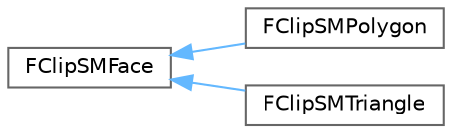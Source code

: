 digraph "Graphical Class Hierarchy"
{
 // INTERACTIVE_SVG=YES
 // LATEX_PDF_SIZE
  bgcolor="transparent";
  edge [fontname=Helvetica,fontsize=10,labelfontname=Helvetica,labelfontsize=10];
  node [fontname=Helvetica,fontsize=10,shape=box,height=0.2,width=0.4];
  rankdir="LR";
  Node0 [id="Node000000",label="FClipSMFace",height=0.2,width=0.4,color="grey40", fillcolor="white", style="filled",URL="$dc/dc8/structFClipSMFace.html",tooltip="Properties of a clipped static mesh face."];
  Node0 -> Node1 [id="edge3637_Node000000_Node000001",dir="back",color="steelblue1",style="solid",tooltip=" "];
  Node1 [id="Node000001",label="FClipSMPolygon",height=0.2,width=0.4,color="grey40", fillcolor="white", style="filled",URL="$df/d9b/structFClipSMPolygon.html",tooltip="Properties of a clipped static mesh polygon."];
  Node0 -> Node2 [id="edge3638_Node000000_Node000002",dir="back",color="steelblue1",style="solid",tooltip=" "];
  Node2 [id="Node000002",label="FClipSMTriangle",height=0.2,width=0.4,color="grey40", fillcolor="white", style="filled",URL="$d0/d40/structFClipSMTriangle.html",tooltip="Properties of a clipped static mesh triangle."];
}
